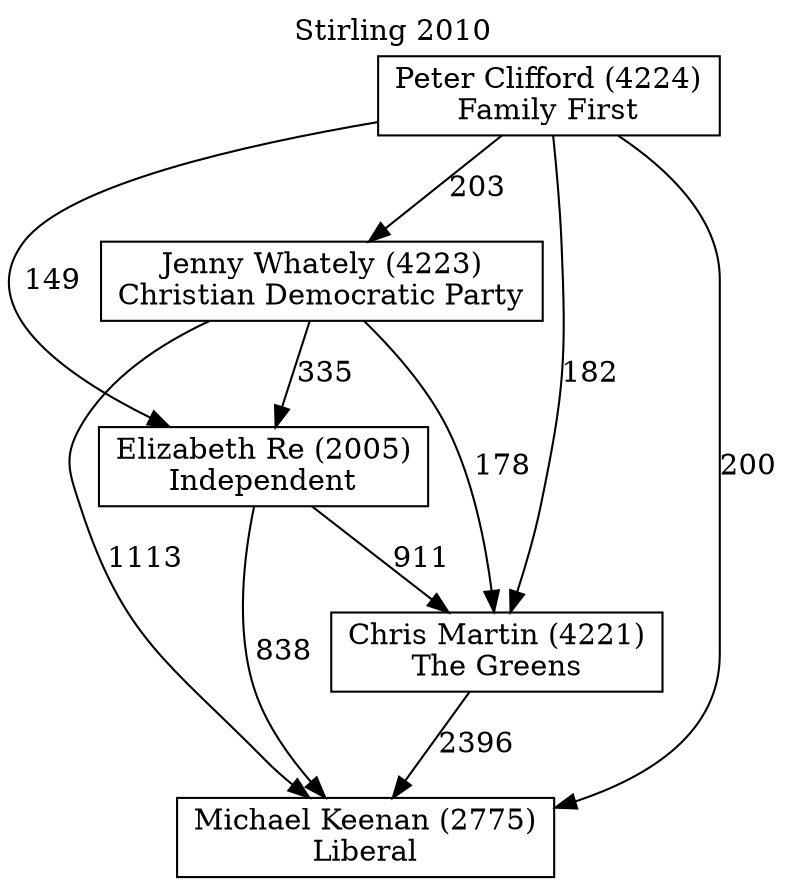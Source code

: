 // House preference flow
digraph "Michael Keenan (2775)_Stirling_2010" {
	graph [label="Stirling 2010" labelloc=t mclimit=10]
	node [shape=box]
	"Michael Keenan (2775)" [label="Michael Keenan (2775)
Liberal"]
	"Chris Martin (4221)" [label="Chris Martin (4221)
The Greens"]
	"Elizabeth Re (2005)" [label="Elizabeth Re (2005)
Independent"]
	"Jenny Whately (4223)" [label="Jenny Whately (4223)
Christian Democratic Party"]
	"Peter Clifford (4224)" [label="Peter Clifford (4224)
Family First"]
	"Chris Martin (4221)" -> "Michael Keenan (2775)" [label=2396]
	"Elizabeth Re (2005)" -> "Chris Martin (4221)" [label=911]
	"Jenny Whately (4223)" -> "Elizabeth Re (2005)" [label=335]
	"Peter Clifford (4224)" -> "Jenny Whately (4223)" [label=203]
	"Elizabeth Re (2005)" -> "Michael Keenan (2775)" [label=838]
	"Jenny Whately (4223)" -> "Michael Keenan (2775)" [label=1113]
	"Peter Clifford (4224)" -> "Michael Keenan (2775)" [label=200]
	"Peter Clifford (4224)" -> "Elizabeth Re (2005)" [label=149]
	"Jenny Whately (4223)" -> "Chris Martin (4221)" [label=178]
	"Peter Clifford (4224)" -> "Chris Martin (4221)" [label=182]
}
